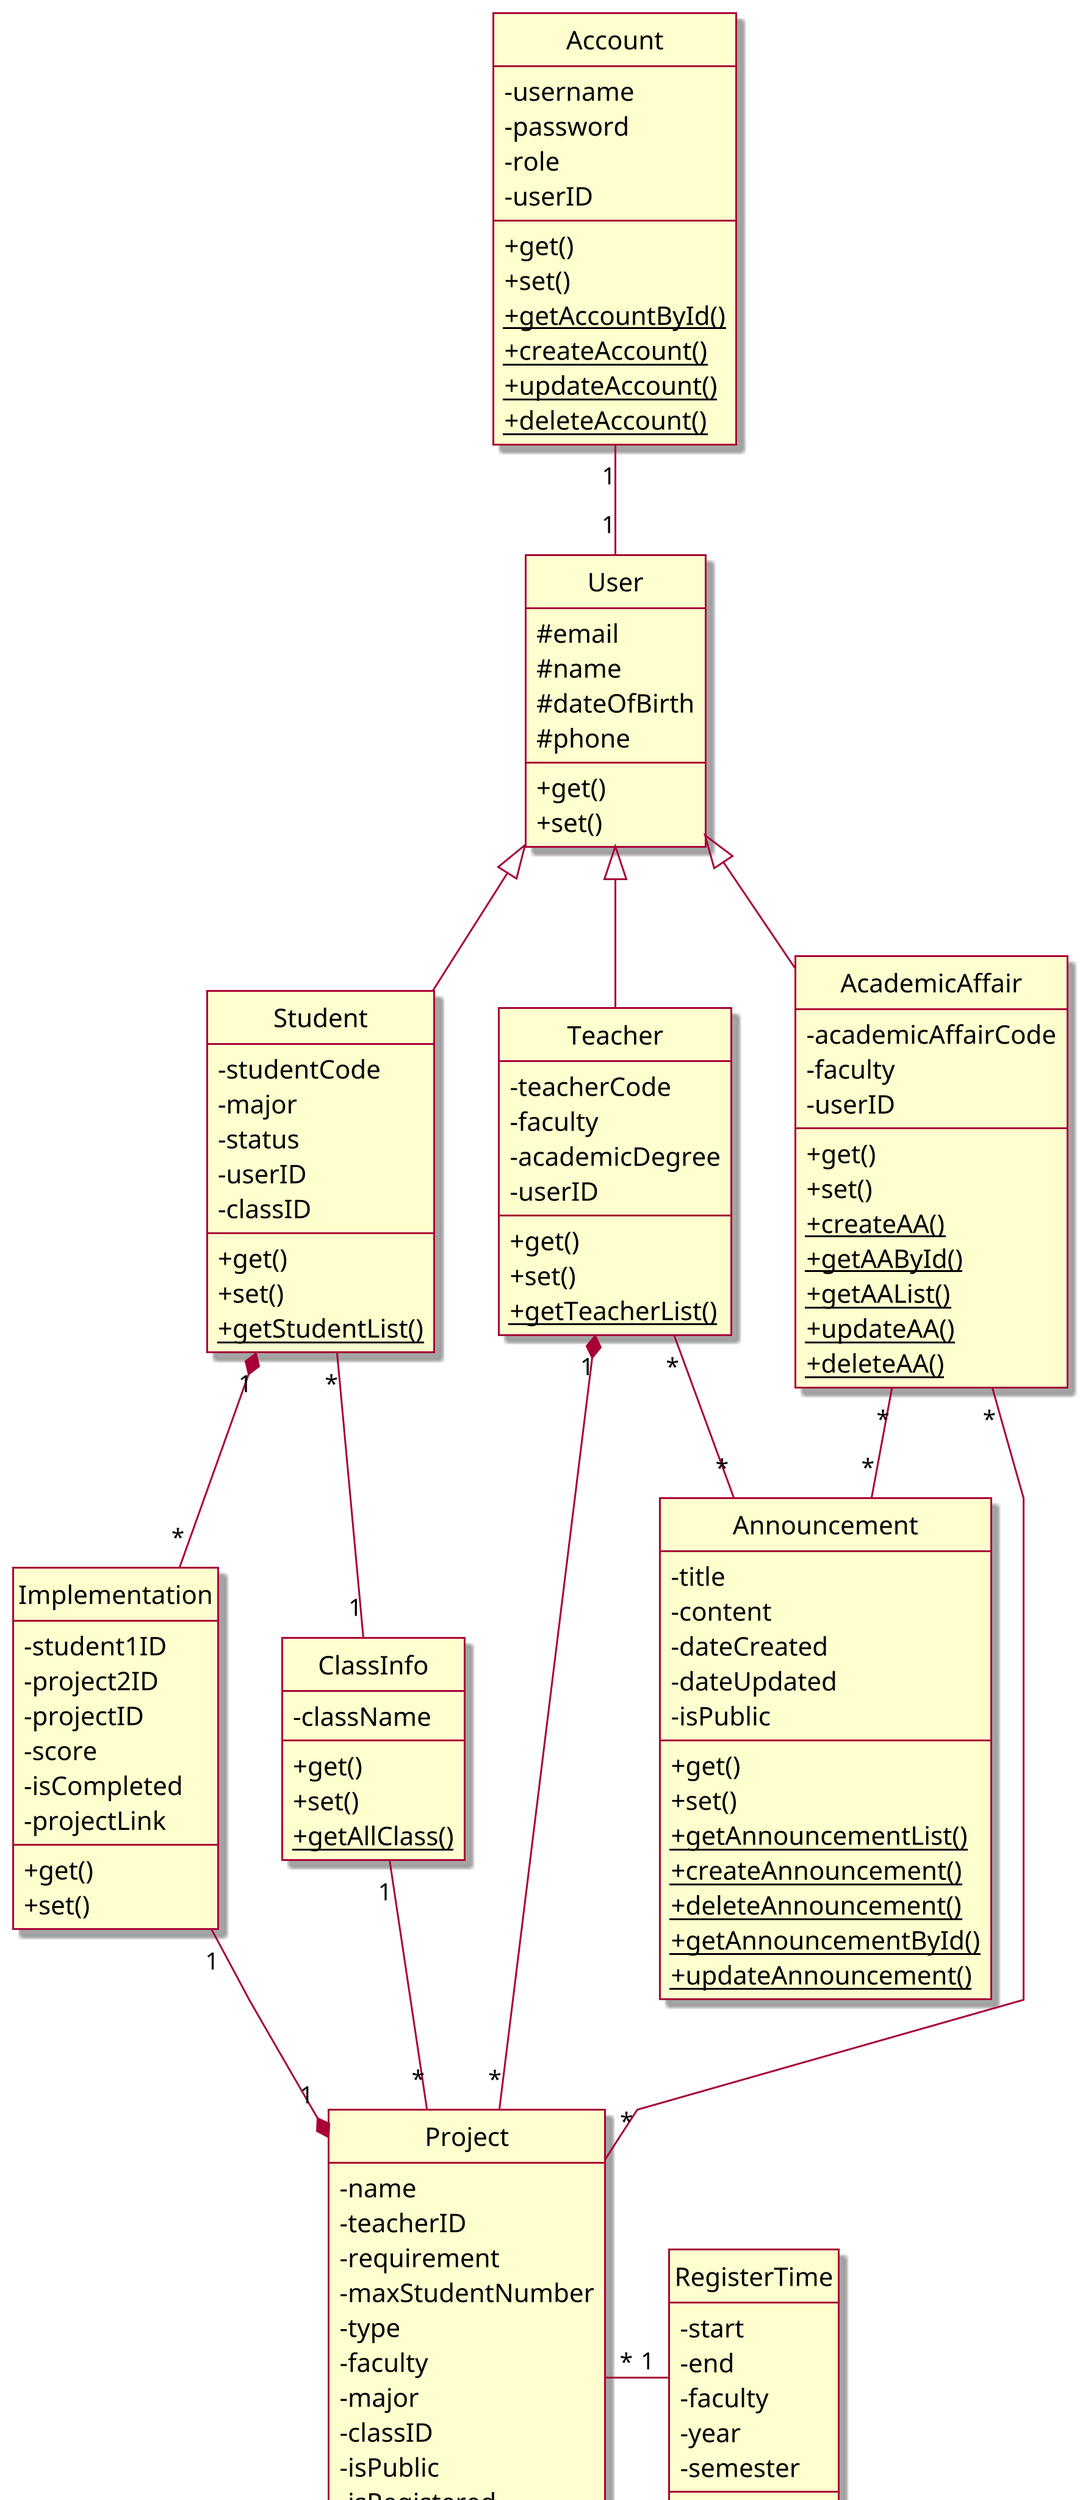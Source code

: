 @startuml Class Diagram

skin rose
skinparam classAttributeIconSize 0
' skinparam linetype ortho
skinparam linetype polyline
hide circle
scale 3

class Account {
    - username
    - password
    - role
    - userID

    + get()
    + set()
    + {static} getAccountById()
    + {static} createAccount()
    + {static} updateAccount()
    + {static} deleteAccount()
}

class User {
    # email
    # name
    # dateOfBirth
    # phone

    + get()
    + set()
}

class AcademicAffair {
    - academicAffairCode
    - faculty
    - userID

    + get()
    + set()
    + {static} createAA()
    + {static} getAAById()
    + {static} getAAList()
    + {static} updateAA()
    + {static} deleteAA()

}

class Student {
    - studentCode
    - major
    - status
    - userID
    - classID

    + get()
    + set()
    + {static} getStudentList()
    
}

class Teacher {
    - teacherCode
    - faculty
    - academicDegree
    - userID

    + get()
    + set()
    + {static} getTeacherList()
}

class ClassInfo {
    - className

    +get()
    +set()
    + {static} getAllClass()
}

class Announcement {
    - title
    - content
    - dateCreated
    - dateUpdated
    - isPublic

    + get()
    + set()
    + {static} getAnnouncementList()
    + {static} createAnnouncement()
    + {static} deleteAnnouncement()
    + {static} getAnnouncementById()
    + {static} updateAnnouncement()
}

class Project {
    - name
    - teacherID
    - requirement
    - maxStudentNumber
    - type
    - faculty
    - major
    - classID
    - isPublic
    - isRegistered
    - registerTimeId

    + get()
    + set()
}

class Implementation {
    - student1ID
    - project2ID
    - projectID
    - score
    - isCompleted
    - projectLink

    + get()
    + set()
}

class RegisterTime {
    - start
    - end
    - faculty
    - year
    - semester
}

Account "1" -down- "1" User
User <|-down- Student
User <|-- Teacher
User <|-- AcademicAffair
Student "1" *-down- "*" Implementation
Student "*" -down- "1" ClassInfo
Implementation "1" -down-* "1" Project
ClassInfo "1" -down- "*" Project
Teacher "1" *-down- "*" Project
Project "*" -right- "1" RegisterTime
AcademicAffair "*" -down- "*" Announcement
AcademicAffair "*" -- "*" Project
Teacher "*" -- "*" Announcement
@enduml